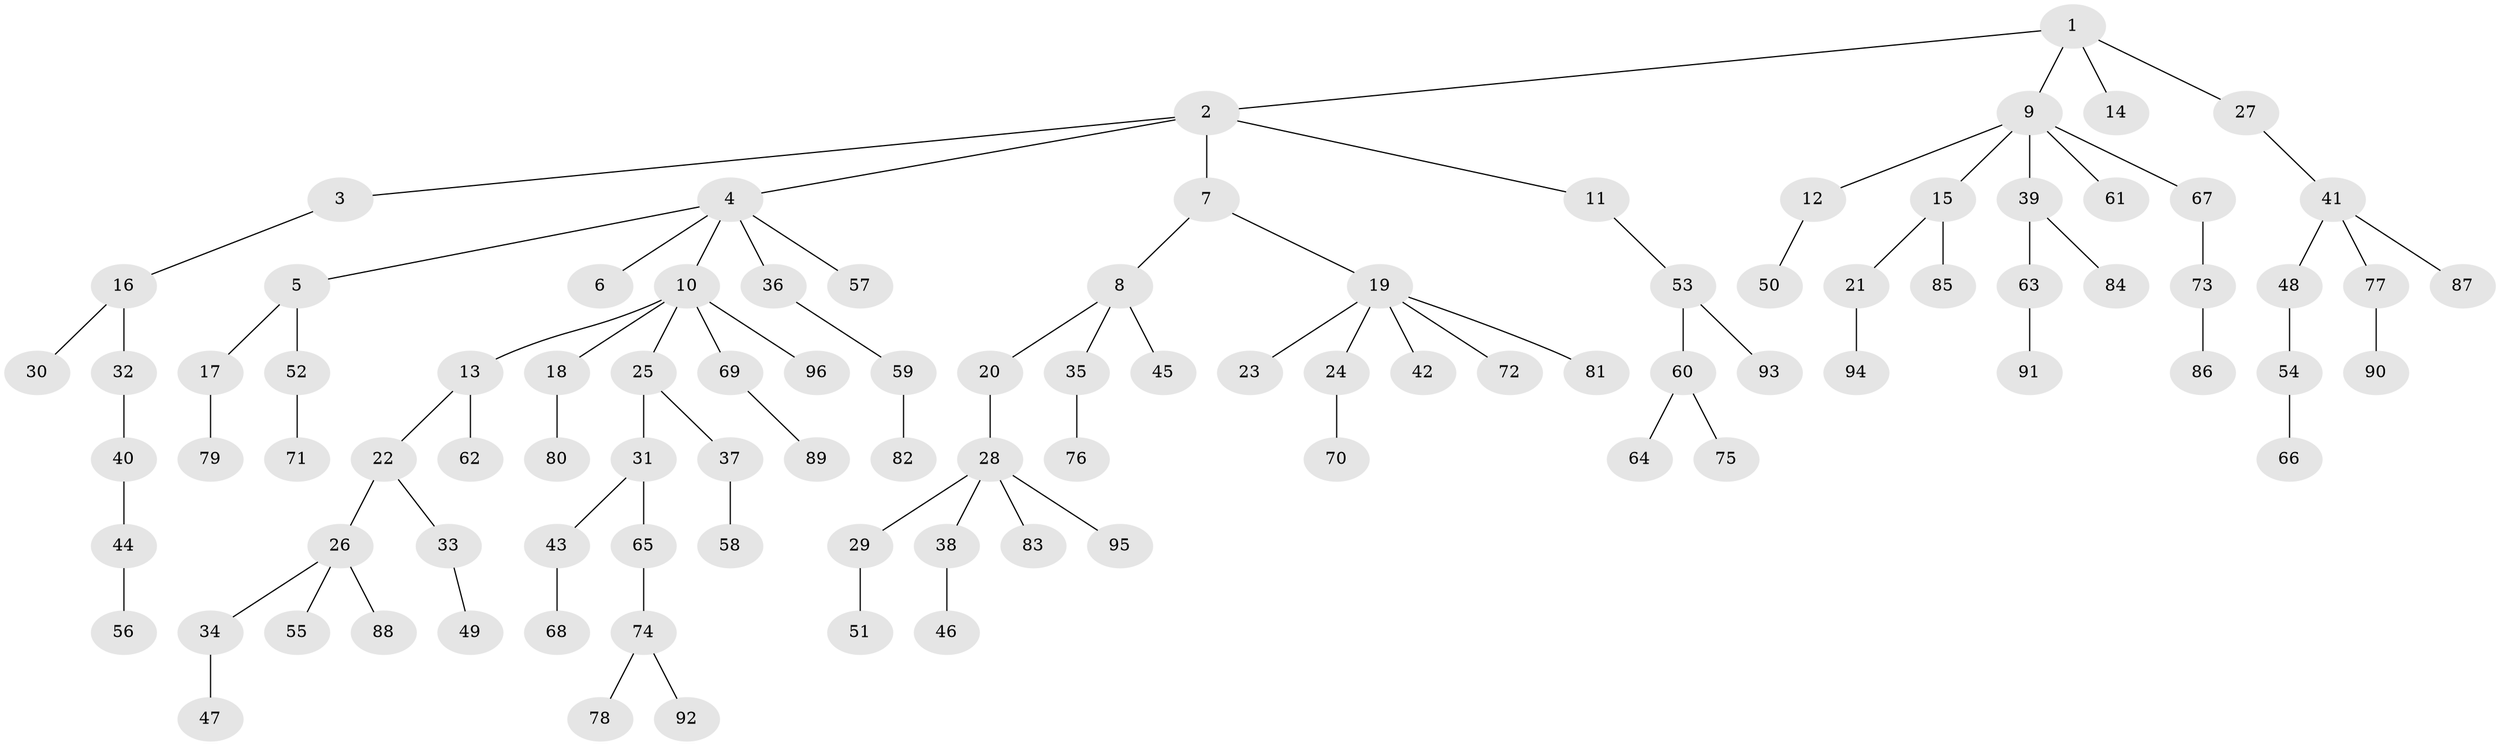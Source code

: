// coarse degree distribution, {4: 0.07692307692307693, 5: 0.046153846153846156, 3: 0.12307692307692308, 6: 0.015384615384615385, 7: 0.015384615384615385, 1: 0.5846153846153846, 2: 0.13846153846153847}
// Generated by graph-tools (version 1.1) at 2025/42/03/06/25 10:42:02]
// undirected, 96 vertices, 95 edges
graph export_dot {
graph [start="1"]
  node [color=gray90,style=filled];
  1;
  2;
  3;
  4;
  5;
  6;
  7;
  8;
  9;
  10;
  11;
  12;
  13;
  14;
  15;
  16;
  17;
  18;
  19;
  20;
  21;
  22;
  23;
  24;
  25;
  26;
  27;
  28;
  29;
  30;
  31;
  32;
  33;
  34;
  35;
  36;
  37;
  38;
  39;
  40;
  41;
  42;
  43;
  44;
  45;
  46;
  47;
  48;
  49;
  50;
  51;
  52;
  53;
  54;
  55;
  56;
  57;
  58;
  59;
  60;
  61;
  62;
  63;
  64;
  65;
  66;
  67;
  68;
  69;
  70;
  71;
  72;
  73;
  74;
  75;
  76;
  77;
  78;
  79;
  80;
  81;
  82;
  83;
  84;
  85;
  86;
  87;
  88;
  89;
  90;
  91;
  92;
  93;
  94;
  95;
  96;
  1 -- 2;
  1 -- 9;
  1 -- 14;
  1 -- 27;
  2 -- 3;
  2 -- 4;
  2 -- 7;
  2 -- 11;
  3 -- 16;
  4 -- 5;
  4 -- 6;
  4 -- 10;
  4 -- 36;
  4 -- 57;
  5 -- 17;
  5 -- 52;
  7 -- 8;
  7 -- 19;
  8 -- 20;
  8 -- 35;
  8 -- 45;
  9 -- 12;
  9 -- 15;
  9 -- 39;
  9 -- 61;
  9 -- 67;
  10 -- 13;
  10 -- 18;
  10 -- 25;
  10 -- 69;
  10 -- 96;
  11 -- 53;
  12 -- 50;
  13 -- 22;
  13 -- 62;
  15 -- 21;
  15 -- 85;
  16 -- 30;
  16 -- 32;
  17 -- 79;
  18 -- 80;
  19 -- 23;
  19 -- 24;
  19 -- 42;
  19 -- 72;
  19 -- 81;
  20 -- 28;
  21 -- 94;
  22 -- 26;
  22 -- 33;
  24 -- 70;
  25 -- 31;
  25 -- 37;
  26 -- 34;
  26 -- 55;
  26 -- 88;
  27 -- 41;
  28 -- 29;
  28 -- 38;
  28 -- 83;
  28 -- 95;
  29 -- 51;
  31 -- 43;
  31 -- 65;
  32 -- 40;
  33 -- 49;
  34 -- 47;
  35 -- 76;
  36 -- 59;
  37 -- 58;
  38 -- 46;
  39 -- 63;
  39 -- 84;
  40 -- 44;
  41 -- 48;
  41 -- 77;
  41 -- 87;
  43 -- 68;
  44 -- 56;
  48 -- 54;
  52 -- 71;
  53 -- 60;
  53 -- 93;
  54 -- 66;
  59 -- 82;
  60 -- 64;
  60 -- 75;
  63 -- 91;
  65 -- 74;
  67 -- 73;
  69 -- 89;
  73 -- 86;
  74 -- 78;
  74 -- 92;
  77 -- 90;
}
